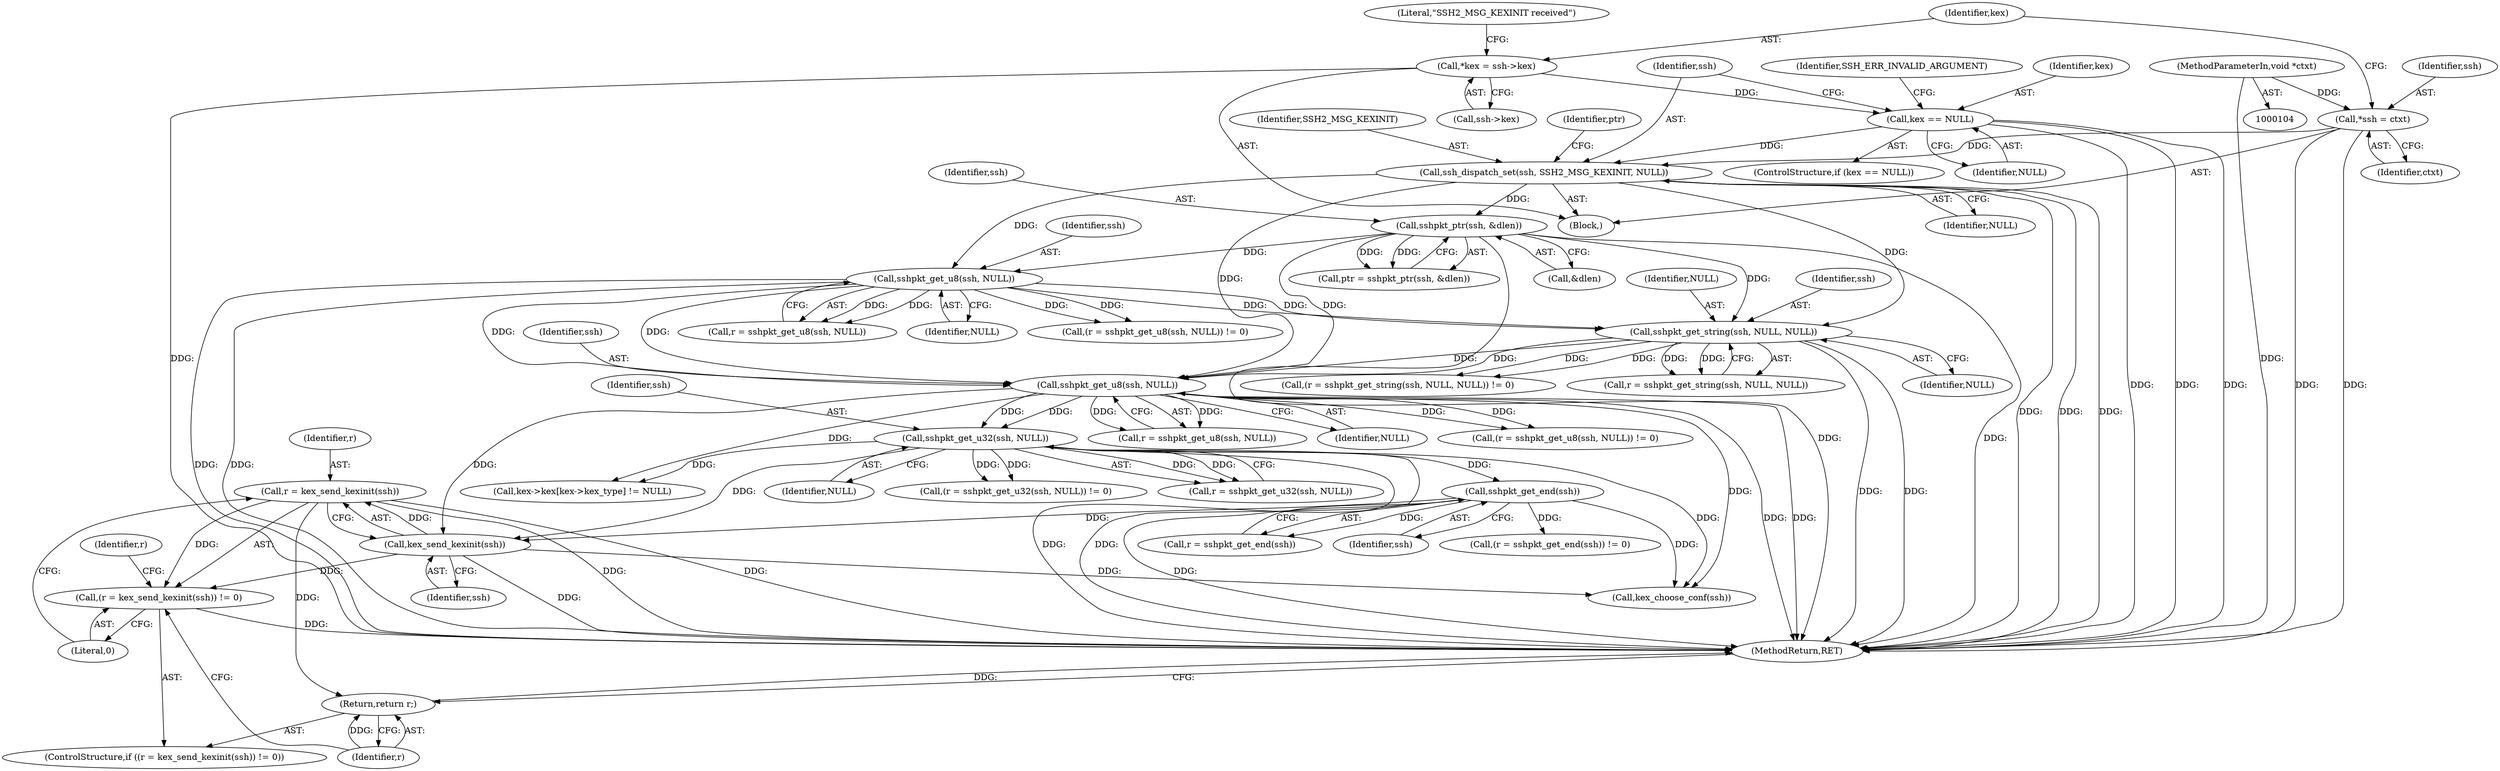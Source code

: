 digraph "0_openssh-portable_ec165c392ca54317dbe3064a8c200de6531e89ad@API" {
"1000227" [label="(Call,r = kex_send_kexinit(ssh))"];
"1000229" [label="(Call,kex_send_kexinit(ssh))"];
"1000213" [label="(Call,sshpkt_get_end(ssh))"];
"1000206" [label="(Call,sshpkt_get_u32(ssh, NULL))"];
"1000198" [label="(Call,sshpkt_get_u8(ssh, NULL))"];
"1000167" [label="(Call,sshpkt_get_u8(ssh, NULL))"];
"1000137" [label="(Call,sshpkt_ptr(ssh, &dlen))"];
"1000131" [label="(Call,ssh_dispatch_set(ssh, SSH2_MSG_KEXINIT, NULL))"];
"1000110" [label="(Call,*ssh = ctxt)"];
"1000107" [label="(MethodParameterIn,void *ctxt)"];
"1000126" [label="(Call,kex == NULL)"];
"1000114" [label="(Call,*kex = ssh->kex)"];
"1000186" [label="(Call,sshpkt_get_string(ssh, NULL, NULL))"];
"1000226" [label="(Call,(r = kex_send_kexinit(ssh)) != 0)"];
"1000232" [label="(Return,return r;)"];
"1000108" [label="(Block,)"];
"1000116" [label="(Call,ssh->kex)"];
"1000226" [label="(Call,(r = kex_send_kexinit(ssh)) != 0)"];
"1000206" [label="(Call,sshpkt_get_u32(ssh, NULL))"];
"1000130" [label="(Identifier,SSH_ERR_INVALID_ARGUMENT)"];
"1000189" [label="(Identifier,NULL)"];
"1000184" [label="(Call,r = sshpkt_get_string(ssh, NULL, NULL))"];
"1000111" [label="(Identifier,ssh)"];
"1000125" [label="(ControlStructure,if (kex == NULL))"];
"1000138" [label="(Identifier,ssh)"];
"1000204" [label="(Call,r = sshpkt_get_u32(ssh, NULL))"];
"1000199" [label="(Identifier,ssh)"];
"1000232" [label="(Return,return r;)"];
"1000114" [label="(Call,*kex = ssh->kex)"];
"1000264" [label="(MethodReturn,RET)"];
"1000136" [label="(Identifier,ptr)"];
"1000167" [label="(Call,sshpkt_get_u8(ssh, NULL))"];
"1000237" [label="(Identifier,r)"];
"1000110" [label="(Call,*ssh = ctxt)"];
"1000115" [label="(Identifier,kex)"];
"1000196" [label="(Call,r = sshpkt_get_u8(ssh, NULL))"];
"1000225" [label="(ControlStructure,if ((r = kex_send_kexinit(ssh)) != 0))"];
"1000127" [label="(Identifier,kex)"];
"1000124" [label="(Literal,\"SSH2_MSG_KEXINIT received\")"];
"1000213" [label="(Call,sshpkt_get_end(ssh))"];
"1000207" [label="(Identifier,ssh)"];
"1000133" [label="(Identifier,SSH2_MSG_KEXINIT)"];
"1000135" [label="(Call,ptr = sshpkt_ptr(ssh, &dlen))"];
"1000230" [label="(Identifier,ssh)"];
"1000186" [label="(Call,sshpkt_get_string(ssh, NULL, NULL))"];
"1000208" [label="(Identifier,NULL)"];
"1000137" [label="(Call,sshpkt_ptr(ssh, &dlen))"];
"1000168" [label="(Identifier,ssh)"];
"1000187" [label="(Identifier,ssh)"];
"1000131" [label="(Call,ssh_dispatch_set(ssh, SSH2_MSG_KEXINIT, NULL))"];
"1000211" [label="(Call,r = sshpkt_get_end(ssh))"];
"1000112" [label="(Identifier,ctxt)"];
"1000227" [label="(Call,r = kex_send_kexinit(ssh))"];
"1000200" [label="(Identifier,NULL)"];
"1000128" [label="(Identifier,NULL)"];
"1000165" [label="(Call,r = sshpkt_get_u8(ssh, NULL))"];
"1000238" [label="(Call,kex_choose_conf(ssh))"];
"1000231" [label="(Literal,0)"];
"1000198" [label="(Call,sshpkt_get_u8(ssh, NULL))"];
"1000183" [label="(Call,(r = sshpkt_get_string(ssh, NULL, NULL)) != 0)"];
"1000195" [label="(Call,(r = sshpkt_get_u8(ssh, NULL)) != 0)"];
"1000210" [label="(Call,(r = sshpkt_get_end(ssh)) != 0)"];
"1000228" [label="(Identifier,r)"];
"1000107" [label="(MethodParameterIn,void *ctxt)"];
"1000214" [label="(Identifier,ssh)"];
"1000203" [label="(Call,(r = sshpkt_get_u32(ssh, NULL)) != 0)"];
"1000134" [label="(Identifier,NULL)"];
"1000233" [label="(Identifier,r)"];
"1000250" [label="(Call,kex->kex[kex->kex_type] != NULL)"];
"1000139" [label="(Call,&dlen)"];
"1000169" [label="(Identifier,NULL)"];
"1000164" [label="(Call,(r = sshpkt_get_u8(ssh, NULL)) != 0)"];
"1000126" [label="(Call,kex == NULL)"];
"1000132" [label="(Identifier,ssh)"];
"1000229" [label="(Call,kex_send_kexinit(ssh))"];
"1000188" [label="(Identifier,NULL)"];
"1000227" -> "1000226"  [label="AST: "];
"1000227" -> "1000229"  [label="CFG: "];
"1000228" -> "1000227"  [label="AST: "];
"1000229" -> "1000227"  [label="AST: "];
"1000231" -> "1000227"  [label="CFG: "];
"1000227" -> "1000264"  [label="DDG: "];
"1000227" -> "1000264"  [label="DDG: "];
"1000227" -> "1000226"  [label="DDG: "];
"1000229" -> "1000227"  [label="DDG: "];
"1000227" -> "1000232"  [label="DDG: "];
"1000229" -> "1000230"  [label="CFG: "];
"1000230" -> "1000229"  [label="AST: "];
"1000229" -> "1000264"  [label="DDG: "];
"1000229" -> "1000226"  [label="DDG: "];
"1000213" -> "1000229"  [label="DDG: "];
"1000206" -> "1000229"  [label="DDG: "];
"1000198" -> "1000229"  [label="DDG: "];
"1000229" -> "1000238"  [label="DDG: "];
"1000213" -> "1000211"  [label="AST: "];
"1000213" -> "1000214"  [label="CFG: "];
"1000214" -> "1000213"  [label="AST: "];
"1000211" -> "1000213"  [label="CFG: "];
"1000213" -> "1000264"  [label="DDG: "];
"1000213" -> "1000210"  [label="DDG: "];
"1000213" -> "1000211"  [label="DDG: "];
"1000206" -> "1000213"  [label="DDG: "];
"1000213" -> "1000238"  [label="DDG: "];
"1000206" -> "1000204"  [label="AST: "];
"1000206" -> "1000208"  [label="CFG: "];
"1000207" -> "1000206"  [label="AST: "];
"1000208" -> "1000206"  [label="AST: "];
"1000204" -> "1000206"  [label="CFG: "];
"1000206" -> "1000264"  [label="DDG: "];
"1000206" -> "1000264"  [label="DDG: "];
"1000206" -> "1000203"  [label="DDG: "];
"1000206" -> "1000203"  [label="DDG: "];
"1000206" -> "1000204"  [label="DDG: "];
"1000206" -> "1000204"  [label="DDG: "];
"1000198" -> "1000206"  [label="DDG: "];
"1000198" -> "1000206"  [label="DDG: "];
"1000206" -> "1000238"  [label="DDG: "];
"1000206" -> "1000250"  [label="DDG: "];
"1000198" -> "1000196"  [label="AST: "];
"1000198" -> "1000200"  [label="CFG: "];
"1000199" -> "1000198"  [label="AST: "];
"1000200" -> "1000198"  [label="AST: "];
"1000196" -> "1000198"  [label="CFG: "];
"1000198" -> "1000264"  [label="DDG: "];
"1000198" -> "1000264"  [label="DDG: "];
"1000198" -> "1000195"  [label="DDG: "];
"1000198" -> "1000195"  [label="DDG: "];
"1000198" -> "1000196"  [label="DDG: "];
"1000198" -> "1000196"  [label="DDG: "];
"1000167" -> "1000198"  [label="DDG: "];
"1000167" -> "1000198"  [label="DDG: "];
"1000186" -> "1000198"  [label="DDG: "];
"1000186" -> "1000198"  [label="DDG: "];
"1000137" -> "1000198"  [label="DDG: "];
"1000131" -> "1000198"  [label="DDG: "];
"1000198" -> "1000238"  [label="DDG: "];
"1000198" -> "1000250"  [label="DDG: "];
"1000167" -> "1000165"  [label="AST: "];
"1000167" -> "1000169"  [label="CFG: "];
"1000168" -> "1000167"  [label="AST: "];
"1000169" -> "1000167"  [label="AST: "];
"1000165" -> "1000167"  [label="CFG: "];
"1000167" -> "1000264"  [label="DDG: "];
"1000167" -> "1000264"  [label="DDG: "];
"1000167" -> "1000164"  [label="DDG: "];
"1000167" -> "1000164"  [label="DDG: "];
"1000167" -> "1000165"  [label="DDG: "];
"1000167" -> "1000165"  [label="DDG: "];
"1000137" -> "1000167"  [label="DDG: "];
"1000131" -> "1000167"  [label="DDG: "];
"1000167" -> "1000186"  [label="DDG: "];
"1000167" -> "1000186"  [label="DDG: "];
"1000137" -> "1000135"  [label="AST: "];
"1000137" -> "1000139"  [label="CFG: "];
"1000138" -> "1000137"  [label="AST: "];
"1000139" -> "1000137"  [label="AST: "];
"1000135" -> "1000137"  [label="CFG: "];
"1000137" -> "1000264"  [label="DDG: "];
"1000137" -> "1000264"  [label="DDG: "];
"1000137" -> "1000135"  [label="DDG: "];
"1000137" -> "1000135"  [label="DDG: "];
"1000131" -> "1000137"  [label="DDG: "];
"1000137" -> "1000186"  [label="DDG: "];
"1000131" -> "1000108"  [label="AST: "];
"1000131" -> "1000134"  [label="CFG: "];
"1000132" -> "1000131"  [label="AST: "];
"1000133" -> "1000131"  [label="AST: "];
"1000134" -> "1000131"  [label="AST: "];
"1000136" -> "1000131"  [label="CFG: "];
"1000131" -> "1000264"  [label="DDG: "];
"1000131" -> "1000264"  [label="DDG: "];
"1000131" -> "1000264"  [label="DDG: "];
"1000110" -> "1000131"  [label="DDG: "];
"1000126" -> "1000131"  [label="DDG: "];
"1000131" -> "1000186"  [label="DDG: "];
"1000110" -> "1000108"  [label="AST: "];
"1000110" -> "1000112"  [label="CFG: "];
"1000111" -> "1000110"  [label="AST: "];
"1000112" -> "1000110"  [label="AST: "];
"1000115" -> "1000110"  [label="CFG: "];
"1000110" -> "1000264"  [label="DDG: "];
"1000110" -> "1000264"  [label="DDG: "];
"1000107" -> "1000110"  [label="DDG: "];
"1000107" -> "1000104"  [label="AST: "];
"1000107" -> "1000264"  [label="DDG: "];
"1000126" -> "1000125"  [label="AST: "];
"1000126" -> "1000128"  [label="CFG: "];
"1000127" -> "1000126"  [label="AST: "];
"1000128" -> "1000126"  [label="AST: "];
"1000130" -> "1000126"  [label="CFG: "];
"1000132" -> "1000126"  [label="CFG: "];
"1000126" -> "1000264"  [label="DDG: "];
"1000126" -> "1000264"  [label="DDG: "];
"1000126" -> "1000264"  [label="DDG: "];
"1000114" -> "1000126"  [label="DDG: "];
"1000114" -> "1000108"  [label="AST: "];
"1000114" -> "1000116"  [label="CFG: "];
"1000115" -> "1000114"  [label="AST: "];
"1000116" -> "1000114"  [label="AST: "];
"1000124" -> "1000114"  [label="CFG: "];
"1000114" -> "1000264"  [label="DDG: "];
"1000186" -> "1000184"  [label="AST: "];
"1000186" -> "1000189"  [label="CFG: "];
"1000187" -> "1000186"  [label="AST: "];
"1000188" -> "1000186"  [label="AST: "];
"1000189" -> "1000186"  [label="AST: "];
"1000184" -> "1000186"  [label="CFG: "];
"1000186" -> "1000264"  [label="DDG: "];
"1000186" -> "1000264"  [label="DDG: "];
"1000186" -> "1000183"  [label="DDG: "];
"1000186" -> "1000183"  [label="DDG: "];
"1000186" -> "1000184"  [label="DDG: "];
"1000186" -> "1000184"  [label="DDG: "];
"1000226" -> "1000225"  [label="AST: "];
"1000226" -> "1000231"  [label="CFG: "];
"1000231" -> "1000226"  [label="AST: "];
"1000233" -> "1000226"  [label="CFG: "];
"1000237" -> "1000226"  [label="CFG: "];
"1000226" -> "1000264"  [label="DDG: "];
"1000232" -> "1000225"  [label="AST: "];
"1000232" -> "1000233"  [label="CFG: "];
"1000233" -> "1000232"  [label="AST: "];
"1000264" -> "1000232"  [label="CFG: "];
"1000232" -> "1000264"  [label="DDG: "];
"1000233" -> "1000232"  [label="DDG: "];
}
